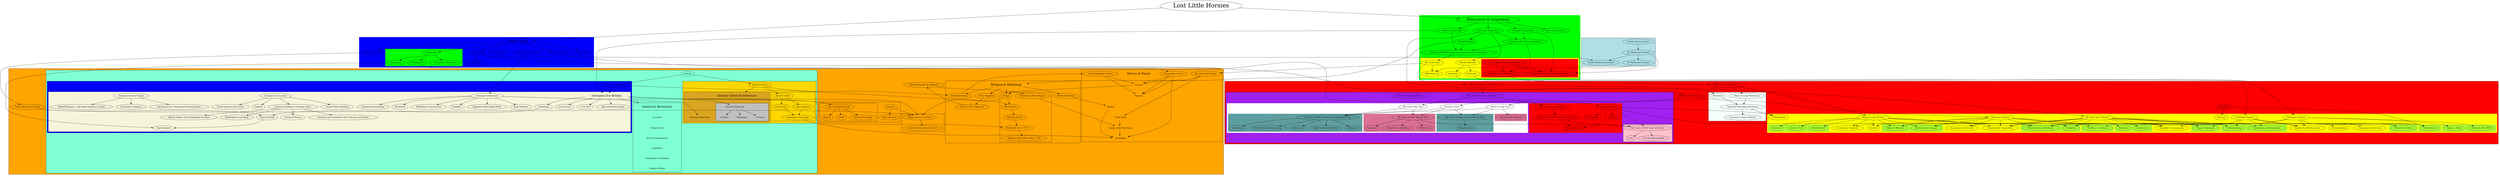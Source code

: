 # Place the cursor inside "graph" to get some refactoring options

digraph
{
  compound=true;

# To refactor nodes, place the cursor left to a node name


"Lost Little Horsies"  [fontsize="42pt"]


subgraph cluster_traits
{
    peripheries=0
    style=filled
    fillcolor=blue
    "Game Traits" [fontsize="24pt"]
    subgraph cluster_game_aesthetics
{
    peripheries=0
    "Game Aesthetics"
    "Environmental Design"
    "Sound Design"
}
    "Game Narrative"
    subgraph cluster_gameplay
    {
    "Gameplay"
    "Level Design"
    }
    subgraph cluster_characters
    {
        style=filled
        fillcolor=green
        "Characters"
        "Protagonists"
        "Antagonists"
        "Secondary Characters"
    }
    "Game Music"
}

subgraph cluster_references
{
    peripheries=0
    style=filled
    fillcolor=green
    "References & Inspiration" [fontsize="24pt"]
    "Gameplay Inspiration"
    "Narrative Inspiration" { rank=min};
    "Gameplay-Narrative Inspiration"
    "Aesthetic-WorldBuilding-Gameplay-Narrative Inspiration"
    "Aesthetic Inspiration"
    "Musical Inspiration"
    "World-building"

    subgraph cluster_media_references
    {
        style=filled
        fillcolor=yellow

        "My Little Pony"

        "DeltarUndertale"
        "Deltarune"
        "Undertale"
        "Billie Bust-Up"

        subgraph cluster_mario
        {
            style=filled
            fillcolor=red
            "Super Mario (Media Franchise)"
            "Mario & Luigi (RPG Series)"
            "Super Mario Bros. (Platforming Game)"
        }
    }
}

subgraph cluster_attributes
{
    style=filled
    fillcolor=red
    Philosophy
    "Mario & Luigi Attributes"
    "My Little Pony Attributes"
    "Narrative Attributes"

    subgraph cluster_themes
    {
        peripheries=0
        style=filled
        fillcolor=purple
        "Collaboration"


        subgraph cluster_themes_shared_by_my_game_mlp
        {
            style=filled
            fillcolor=yellow
            "Acceptance & Diversity"
        }
        subgraph cluster_themes_shared_by_my_game_mlp_undertale_deltarune_mario_luigi
        {
            style=filled
            fillcolor=greenyellow
            "Friendship"
            "Perseverance & Resilience"
        }
        subgraph cluster_themes_shared_by_my_game_mlp_deltarune_mario_luigi
        {
            style=filled
            fillcolor=yellow
            "Teamwork & Cooperation"
        }
        subgraph cluster_themes_shared_by_my_game_mlp_mario_luigi
        {
            style=filled
            fillcolor=greenyellow
            "Adventure & Courage"
            "Magic & Wonder"
        }
            style=filled
            fillcolor=yellow
        subgraph cluster_themes_shared_by_my_game_mlp_deltarune
        {
            style=filled
            fillcolor=greenyellow
            "Hope & Optimism"
        }
        subgraph cluster_themes_shared_by_my_game_mlp_undertale
        {
            style=filled
            fillcolor=yellow
            "Empathy & Compassion"
        }
        subgraph cluster_themes_shared_by_my_game_undertale
        {
            style=filled
            fillcolor=greenyellow
            "Pacifism vs. Violence"
        }
        subgraph cluster_themes_shared_by_my_game_mario_luigi
        {
            style=filled
            fillcolor=yellow
           "Curiosity & Creativity"
        }
        subgraph cluster_themes_shared_by_deltarune_mlp
        {
            style=filled
            fillcolor=greenyellow
            "Morality & Ethics"
        }
        subgraph cluster_themes_shared_by_mlp_undertale
        {
            style=filled
            fillcolor=greenyellow
            "Empathy & Compassion"
            "Forgiveness & Redemption"
            "Understanding"
        }
        subgraph cluster_themes_shared_by_mlp_mario_luigi
        {
            style=filled
            fillcolor=yellow
            "Loyalty"
        }
        subgraph cluster_themes_only_in_mario_luigi
        {
            style=filled
            fillcolor=greenyellow
            "Brotherhood"
            "Good vs. Evil"
            "Heroism"
        }
        subgraph cluster_themes_only_in_deltarune
        {   
            style=filled
            fillcolor=greenyellow
            "Choice & Free Will"
            "Light vs. Dark"
        }
        subgraph cluster_themes_only_in_undertale
        {
            style=filled
            fillcolor=yellow
            "Consequence of Actions"
           "Existentialism"
        }
        subgraph cluster_themes_only_in_mlp
        {
            style=filled
            fillcolor=greenyellow
           "Generosity"
            "Kindness"
        }
        subgraph cluster_themes_shared_by_mlp_undertale_deltarune
        {
            style=filled
            fillcolor=yellow
           "Identity & Self-Discovery"
        }
        subgraph cluster_themes_shared_by_undertale_deltarune
        {
            style=filled
            fillcolor=greenyellow
           "Non-Violence"
        }
        "Altruism"

        "Narrative Themes"
        "My Little Pony Themes"
        "Undertale Themes"
        "Deltarune Themes"
        "Mario & Luigi Themes"
    }

    subgraph cluster_tone_aesthetics
    {
        style=filled
        fillcolor=purple

        "My Little Pony Tone-Aesthetics"
        "My Game Tone-Aesthetics"
        subgraph cluster_tone_aethetics_shared_by_my_game_mlp
        {
            style=filled
            fillcolor=pink
            "My Game & MLP Tone-Aesthetics"
            "Cosy"
            "Cute & Approachable"
        }

        subgraph cluster_tone
        {
            peripheries=0
            style=filled
            fillcolor=white

            "Mario & Luigi Tone"
            "My Little Pony Tone"
            "Narrative Tone"

            subgraph cluster_tone_shared_by_my_game_mlp_mario_luigi
            {
                style=filled
                fillcolor=cadetblue
                "My Game, MLP, & Mario & Luigi Shared Tone"
                "Fantastical"
                "Heartfelt & Heartwarming"
                "Humorous"
                "Light-hearted & Playful"
                "Whimsical"
            }
            subgraph cluster_tone_shared_by_my_game_mlp
            {
                style=filled
                fillcolor=palevioletred
                "My Game & MLP Shared Tone"
                "Inclusive"
                "Optimistic & Uplifting"
                "Wholesome"
            }
            subgraph cluster_tone_shared_by_my_game_mario_luigi
            {
                style=filled
                fillcolor=cadetblue
                "My Game & Mario & Luigi Shared Tone"
                "Adventurous"
            }
            subgraph cluster_tone_only_mario_luigi
            {
                style=filled
                fillcolor=palevioletred
                "Parodical & Satirical"
            }
        }
        subgraph cluster_visual_aesthetics
        {
            peripheries=0
                style=filled
                fillcolor=red
                "Visual Aesthetics"
                "My Little Pony Aesthetics"
            "Pixel Art"

            subgraph cluster_aesthetics_shared_my_game_mlp
            {
                "My Game & MLP Shared Aesthetics"
                "Pastel Colours"
                "Cartoonish"

            }
        }
    }
    subgraph cluster_mechanics
        {
                style=filled
                fillcolor=mintcream
                
                "Mechanics"
    "Mario & Luigi Mechanics"
            "Character-Swapping Mechanics"
            "Exclusive Unique Abilities"
        }

}

subgraph cluster_genres
    {
        style=filled
        fillcolor=powderblue
        "Puzzle-Platformer (Genre)"
        "Action Games (Genre)"
        "2D Platformer (Genre)"
        "Puzzle-Platformer (Genre)"
        "3D Platformer (Genre)"
    }

subgraph cluster_context
{
                style=filled
                fillcolor=orange
        "Druid (Dungeons & Dragons)"
        "Game Narrative Context"

subgraph cluster_history
{
    History
                style=filled
                fillcolor=aquamarine
    subgraph cluster_uk
{
    
                style=filled
                fillcolor=blue
    "The United Kingdom"
    subgraph cluster_georgian_era
{
                style=filled
                fillcolor=beige
    "Georgian Era Britain" [color=none fontsize="20pt"]
    "Brick/Stone Construction"
    "Churches and Cathedrals with Columns and Domes"
    "Common Building in Georgian Cities"
    "Fanlights"
    "Georgian Architecture"
    "Georgian City Layouts"
    "Georgian Interior Design"
    "Grand Public Buildings"
    "Grand Squares and Circles"
    "Harmonious & Understated Ornamentation"
    "Hipped & Side-Gabled Roofs"
    "Marketplaces and Shop"
    "Orderly"
    "Refined Elegance, with high attention to detail"
    "Sash Windows"
    "Stately Homes with Landscaped Gardens"
    "Symmetrical Buildings"
    "Symmetry & Balance"
    "Terraced Houses"
    "Woodwork"
    "1714-1837"
    "Agricultural Revolution"
    Colonialism
    "Sport Hunting"
    "Sport Hunters"
    "Grand Tours"
}
}
    subgraph cluster_greece
    {
                style=filled
                fillcolor=gold
        "Ancient Greece"
        subgraph cluster_greek_language
        {
            "Ancient Greek"
            "Γαῖα (Gaîa)"
            "ἵππος (híppos)"
            "Gæahippos Etymology"
        }
        subgraph cluster_greek_architecture
    {
                style=filled
                fillcolor=goldenrod
        "Ancient Greek Architecture" [color=none fontsize="20pt"]
        "Classical Elements" [color=none]
        "Classical Proportion" [color=none]

        subgraph cluster_classical_elements
        {
                style=filled
                fillcolor=silver
            "Classical Elements"
            "Columns" [color=none]
            "Pediments" [color=none]
            "Cornices" [color=none]
        }
    }
    }

    subgraph cluster_industrial_revo
    {
        "Industrial Revolution" [color=none fontsize="20pt"]
        "Factories" [color=none]
        "Steam Power" [color=none]
        "Rise of Consumerism" [color=none]
        "Capitalism" [color=none]
        "Exploitation of Workers" [color=none]
        "Origin of Slums" [color=none]
    }
}

subgraph cluster_myths
{
    "Religion & Mythology" [color=none fontsize="20pt"]

    subgraph cluster_magic
    {
        "Magic"
        "Witch Hunts"
        "Witchcraft Acts"
        "Witchcraft Act of 1735"
        "Sporadic Witch-Hunts after 1750"
        "Phytoturgy (Plant Magic)"
    }

    "Greek Mythology"
    "Celtic Paganism"
    "Druid (Celtic Paganism)"
    "Nordic Mythology"
}

subgraph cluster_science
{
    "Science"
    "Isaac Newton"
    subgraph cluster_enlightenment
    {
        "Age of Enlightenment"
        "Reason"
        "Order"
        "Classical Learning"
    }
}

subgraph clusters_magic_science
{
    "Magic-Science Contrast"
    "Isaac Newton and the Occult"
}
subgraph cluster_honse
{
    "Horses & Ponies" [color=none fontsize="20pt"]
    "My Little Pony Ponies"
    "Greek Mythology Horses"
    "Protagonist Ponies"
    Unicorn [color=none]
    Pegasus [color=none]
    Sleipnir [color=none]
    "Earth Pony" [color=none]
    "Equine with Phytoturgy" [color=none]
    Gæahippos [color=none]
}


}
"Lost Little Horsies" ->
{
    "Game Traits"
    "References & Inspiration"
}

"Game Traits" ->
{
    "Game Aesthetics"
    "Game Narrative"
    "Gameplay"
    "Characters"
    "Game Music"
}

"References & Inspiration" ->
{
    "Gameplay Inspiration"
    "Aesthetic Inspiration"
    "Narrative Inspiration"
    "Musical Inspiration"
}


"Game Aesthetics" -> "Visual Aesthetics"
"Visual Aesthetics" ->
{
    "Pastel Colours"
    "My Game & MLP Tone-Aesthetics"
    "Cartoonish"
    "Pixel Art"
    "Non-Violence"
    "Collaboration"
}

"My Game & MLP Tone-Aesthetics" ->
{
    "Cute & Approachable"
    "Cosy"
}


"Environmental Design" ->
{
    "Georgian Architecture"
}


"Industrial Revolution" -> "Factories" -> "Steam Power" -> "Rise of Consumerism" -> "Capitalism" -> "Exploitation of Workers" -> "Origin of Slums" [style=invis]

"Ancient Greek Architecture" -> "Classical Elements" -> "Classical Proportion" [style=invis]

"Classical Elements" ->
{
    "Columns"
    "Pediments"
    "Cornices"
}

"Game Narrative" -> "Game Narrative Context"

"Game Narrative Context" ->
{
    "Magic-Science Contrast"
    "Sport Hunting"
}


"Characters" ->
{
    "Protagonists"
    "Antagonists"
    "Secondary Characters"
}

"Protagonists" ->
{
    "Protagonist Ponies"
}

"Protagonist Ponies" ->
{
    Unicorn
    Pegasus
    Gæahippos
}
"Antagonists" ->
{
    "Sport Hunters"
}

"Secondary Characters" ->
{
    
}

"Gameplay" ->
{
    "Puzzle-Platformer (Genre)"
    "Mechanics"
    "Level Design"
}

"Mechanics" ->
{
    "Character-Swapping Mechanics"
}

"Aesthetic Inspiration" ->
{
    "Aesthetic-WorldBuilding-Gameplay-Narrative Inspiration"
    "Georgian Era Britain"
}

"Gameplay Inspiration" ->
{
    "Gameplay-Narrative Inspiration"
    "Super Mario Bros. (Platforming Game)"
}

"Narrative Inspiration" ->
{
    "World-building"
    "Narrative Attributes"
    "Gameplay-Narrative Inspiration"
    "DeltarUndertale"
}

"DeltarUndertale" ->
{
    "Deltarune"
    "Undertale"
}

    "Narrative Attributes" ->
{
    "Narrative Tone"
    "Narrative Themes"
}
"Gameplay-Narrative Inspiration" ->
{
"Mario & Luigi (RPG Series)"
"Aesthetic-WorldBuilding-Gameplay-Narrative Inspiration"
}

"Aesthetic-WorldBuilding-Gameplay-Narrative Inspiration" -> "My Little Pony"
"Narrative Themes" ->
{
    "Friendship"
    "Acceptance & Diversity"
    "Teamwork & Cooperation"
    "Perseverance & Resilience"
    "Adventure & Courage"
    "Magic & Wonder"
    "Empathy & Compassion"
    "Curiosity & Creativity"
    "Pacifism vs. Violence"
    "Hope & Optimism"

}
"Undertale" -> "Undertale Themes"
"Undertale Themes" ->
{
    "Pacifism vs. Violence"
    "Consequence of Actions"
    "Identity & Self-Discovery"
    "Friendship"
    "Understanding"
    "Forgiveness & Redemption"
    "Existentialism"
    "Perseverance & Resilience"
    "Empathy & Compassion"
    "Non-Violence"
}

"Deltarune" -> "Deltarune Themes"
"Deltarune Themes" ->
{
    "Light vs. Dark"
    "Friendship"
    "Teamwork & Cooperation"
    "Choice & Free Will"
    "Identity & Self-Discovery"
    "Morality & Ethics"
    "Perseverance & Resilience"
    "Hope & Optimism"
    "Non-Violence"
}

"World-building" ->
{
    "Religion & Mythology"
    "Aesthetic-WorldBuilding-Gameplay-Narrative Inspiration"
}

"Narrative Tone" ->
{
    "My Game, MLP, & Mario & Luigi Shared Tone"
    "My Game & Mario & Luigi Shared Tone"
    "My Game & MLP Shared Tone"
}

"My Game & Mario & Luigi Shared Tone" ->
{
    "Adventurous"
}
"My Game, MLP, & Mario & Luigi Shared Tone" ->
{
                "Fantastical"
                "Heartfelt & Heartwarming"
                "Humorous"
                "Light-hearted & Playful"
                "Whimsical"
}

"Mario & Luigi (RPG Series)" ->
{
     "Mario & Luigi Attributes"
}

"Mario & Luigi Attributes" ->
{
    "Mario & Luigi Tone"
    "Mario & Luigi Themes"
    "Mario & Luigi Mechanics"
}

"Mario & Luigi Mechanics" ->
{
    "Character-Swapping Mechanics"
}

"Mario & Luigi Themes" ->
{
"Brotherhood"
"Friendship"
"Loyalty"
"Teamwork & Cooperation"
"Perseverance & Resilience"
"Adventure & Courage"
"Heroism"
"Good vs. Evil"
"Magic & Wonder"
"Curiosity & Creativity"
}

"Mario & Luigi Tone" ->
{
    "My Game, MLP, & Mario & Luigi Shared Tone"
    "My Game & Mario & Luigi Shared Tone"
"Parodical & Satirical"
}

"Action Games (Genre)" ->
{
    "2D Platformer (Genre)"
}
"2D Platformer (Genre)" ->
{
    "Puzzle-Platformer (Genre)"
    "Super Mario Bros. (Platforming Game)"
    "3D Platformer (Genre)"
}
"3D Platformer (Genre)" ->
{
    "Billie Bust-Up"
}

"Super Mario (Media Franchise)" ->
{
    "Super Mario Bros. (Platforming Game)"
    "Mario & Luigi (RPG Series)"
}

"Character-Swapping Mechanics" ->
{
    "Exclusive Unique Abilities"
    "Collaboration"
}

"My Little Pony" ->
{
    "My Little Pony Ponies"
    
    "Billie Bust-Up"
    
    "My Little Pony Attributes"
}

"My Little Pony Ponies" ->
{
    Unicorn
    Pegasus
    "Earth Pony"
}

"My Little Pony Attributes" ->
{
    "My Little Pony Tone-Aesthetics"
    "My Little Pony Themes"
}

"My Little Pony Themes" ->
{
    "Morality & Ethics"
    "Adventure & Courage"
    "Friendship"
    "Kindness"
    "Generosity"
    "Understanding"
    "Forgiveness & Redemption"
    "Acceptance & Diversity"
    "Teamwork & Cooperation"
    "Perseverance & Resilience"
    "Magic & Wonder"
    "Empathy & Compassion"
    "Hope & Optimism"
    "Identity & Self-Discovery"
    "Loyalty"
}

"My Little Pony Tone-Aesthetics" ->
{
    "My Little Pony Tone"
    "My Little Pony Aesthetics"
}
"My Little Pony Tone" ->
{
    
    "My Game & MLP Shared Tone"
    "My Game, MLP, & Mario & Luigi Shared Tone"
}
    "My Game & MLP Shared Tone" ->
    {
        "Inclusive"
        "Optimistic & Uplifting"
        "Wholesome"
        "My Game & MLP Tone-Aesthetics"
    }

"My Little Pony Aesthetics" ->
{
    "My Game & MLP Shared Aesthetics"
}

"My Game & MLP Shared Aesthetics" ->
{
    "Pastel Colours"
    "My Game & MLP Tone-Aesthetics"
}

"Earth Pony" ->
{
    "Equine with Phytoturgy"
}

"Equine with Phytoturgy" ->
{
    Gæahippos
}

"Horses & Ponies" -> Unicorn -> Pegasus ->  Sleipnir ->  "Earth Pony" ->  "Equine with Phytoturgy" -> Gæahippos [style=invis]

"Religion & Mythology" ->
{
    "Magic"
    "Greek Mythology"
    "Celtic Paganism"
    "Nordic Mythology"
}

"Celtic Paganism" -> "Druid (Celtic Paganism)"

"Druid (Celtic Paganism)" ->
{
    "Druid (Dungeons & Dragons)"
}
"Druid (Dungeons & Dragons)" ->
{
    "Phytoturgy (Plant Magic)"
}

"Phytoturgy (Plant Magic)" ->
{
    "Equine with Phytoturgy"
}

"Nordic Mythology" ->
{
    Sleipnir
}
Sleipnir ->
{
    Gæahippos
}
"History" ->
{
    "Ancient Greece"
    "The United Kingdom"
}

Philosophy ->
{
    "Non-Violence"
    "Altruism"
}
"Ancient Greece" ->
{
    "Greek Mythology"
    "Ancient Greek"
}
"Ancient Greece" -> "Ancient Greek Architecture" [lhead=cluster_greek_architecture]
"Ancient Greek" ->
{
    "Γαῖα (Gaîa)"
    "ἵππος (híppos)"
} 
"Γαῖα (Gaîa)" ->
{
    "Gæahippos Etymology"
}
"ἵππος (híppos)" ->
{
    "Gæahippos Etymology"
}
"Gæahippos Etymology" ->
{
    Gæahippos
}

"Greek Mythology" ->
{
    "Greek Mythology Horses"
}
"Greek Mythology Horses" ->
{
    Unicorn
    Pegasus
}

"The United Kingdom" ->
{
    "Witch Hunts"
    "Georgian Era Britain"
}



"Georgian Architecture" ->
{
    "Symmetrical Buildings"
    "Classical Proportion"
    "Classical Elements"
    "Sash Windows"
    "Woodwork"
    "Brick/Stone Construction"
    "Hipped & Side-Gabled Roofs"
    "Fanlights"
}
"Georgian City Layouts" ->
{
    "Orderly"
    "Grand Public Buildings"
    "Grand Squares and Circles"
    "Common Building in Georgian Cities"
}
"Common Building in Georgian Cities" ->
{
    "Terraced Houses"
    "Stately Homes with Landscaped Gardens"
    "Churches and Cathedrals with Columns and Domes"
    "Marketplaces and Shop"
}

"Georgian Interior Design" ->
{
    "Refined Elegance, with high attention to detail"
    "Symmetry & Balance"
    "Harmonious & Understated Ornamentation"
}

"Georgian Era Britain" -> "Industrial Revolution" [lhead=cluster_industrial_revo]
"Georgian Era Britain" ->
{
    "1714-1837"
    "Agricultural Revolution"
    "Age of Enlightenment"
    Colonialism
    "Grand Tours"
    "Witchcraft Act of 1735"
    "Magic-Science Contrast"
}
"Age of Enlightenment" ->
{
    "Reason"
    "Order"
    "Classical Learning"
}
Colonialism ->
{
    "Sport Hunting"
}
"Sport Hunting" ->
{
    "Sport Hunters"
}
"Magic-Science Contrast" -> 
{
    "Isaac Newton and the Occult"
}
"Science" ->
{
    "Isaac Newton"
    "Magic-Science Contrast"
}

Unicorn ->
{
    "Magic"
}

"Magic" ->
{
    "Magic-Science Contrast"
    "Witch Hunts"
}
"Witch Hunts" ->
{
    "Witchcraft Acts"
}
"Witchcraft Acts" ->
{
    "Witchcraft Act of 1735"
}
"Witchcraft Act of 1735" ->
{
    "Sporadic Witch-Hunts after 1750"
}

# Hover over color names to get a color picker
# b -- b [color=blue]
#b -- d [color="#ff0000"];
# Get completion when assigning a shape or color
# b [shape=box, color=yellow];


#que se desenlazaría en un mundo inspirado en la Gran Bretaña de inicios del siglo 19, donde el jugador o jugadora navega niveles cuyos entornos requieren de su pensamiento abstracto. Esto se lograría alternando entre 3 personajes, cada uno con habilidades únicas. La narrativa yuxtapondría el pensamiento mágico de los siglos anteriores —representado por los personajes mitológicos con un aspecto dulce y pueril— con el pensamiento científico traído por la reciente revolución científica y la revolución industrial, manteniendo una narrativa no-violenta con la intención de comunicar que uno no tiene por qué dejar atrás a su niño o niña interior.

}
